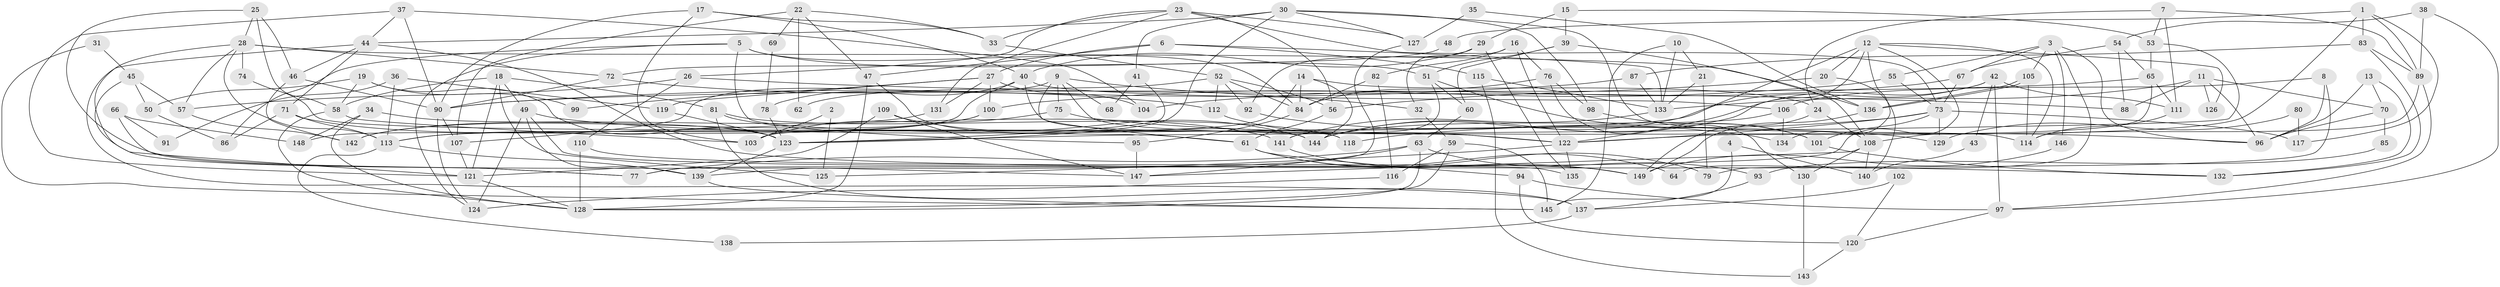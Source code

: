 // coarse degree distribution, {10: 0.01694915254237288, 2: 0.13559322033898305, 12: 0.05084745762711865, 11: 0.01694915254237288, 20: 0.01694915254237288, 7: 0.0847457627118644, 6: 0.13559322033898305, 3: 0.1864406779661017, 9: 0.06779661016949153, 15: 0.01694915254237288, 14: 0.01694915254237288, 17: 0.01694915254237288, 13: 0.05084745762711865, 4: 0.1016949152542373, 8: 0.01694915254237288, 5: 0.06779661016949153}
// Generated by graph-tools (version 1.1) at 2025/18/03/04/25 18:18:42]
// undirected, 149 vertices, 298 edges
graph export_dot {
graph [start="1"]
  node [color=gray90,style=filled];
  1;
  2;
  3;
  4;
  5;
  6;
  7;
  8;
  9;
  10;
  11;
  12;
  13;
  14;
  15;
  16;
  17;
  18;
  19;
  20;
  21;
  22;
  23;
  24;
  25;
  26;
  27;
  28;
  29;
  30;
  31;
  32;
  33;
  34;
  35;
  36;
  37;
  38;
  39;
  40;
  41;
  42;
  43;
  44;
  45;
  46;
  47;
  48;
  49;
  50;
  51;
  52;
  53;
  54;
  55;
  56;
  57;
  58;
  59;
  60;
  61;
  62;
  63;
  64;
  65;
  66;
  67;
  68;
  69;
  70;
  71;
  72;
  73;
  74;
  75;
  76;
  77;
  78;
  79;
  80;
  81;
  82;
  83;
  84;
  85;
  86;
  87;
  88;
  89;
  90;
  91;
  92;
  93;
  94;
  95;
  96;
  97;
  98;
  99;
  100;
  101;
  102;
  103;
  104;
  105;
  106;
  107;
  108;
  109;
  110;
  111;
  112;
  113;
  114;
  115;
  116;
  117;
  118;
  119;
  120;
  121;
  122;
  123;
  124;
  125;
  126;
  127;
  128;
  129;
  130;
  131;
  132;
  133;
  134;
  135;
  136;
  137;
  138;
  139;
  140;
  141;
  142;
  143;
  144;
  145;
  146;
  147;
  148;
  149;
  1 -- 89;
  1 -- 122;
  1 -- 48;
  1 -- 83;
  1 -- 117;
  2 -- 125;
  2 -- 103;
  3 -- 55;
  3 -- 105;
  3 -- 64;
  3 -- 67;
  3 -- 96;
  3 -- 146;
  4 -- 140;
  4 -- 145;
  5 -- 124;
  5 -- 51;
  5 -- 61;
  5 -- 84;
  5 -- 86;
  6 -- 27;
  6 -- 133;
  6 -- 47;
  6 -- 115;
  7 -- 89;
  7 -- 111;
  7 -- 24;
  7 -- 53;
  8 -- 79;
  8 -- 96;
  8 -- 106;
  9 -- 61;
  9 -- 122;
  9 -- 32;
  9 -- 68;
  9 -- 75;
  9 -- 107;
  10 -- 145;
  10 -- 133;
  10 -- 21;
  11 -- 96;
  11 -- 88;
  11 -- 70;
  11 -- 126;
  11 -- 133;
  12 -- 144;
  12 -- 114;
  12 -- 20;
  12 -- 77;
  12 -- 122;
  12 -- 126;
  12 -- 134;
  13 -- 70;
  13 -- 96;
  13 -- 132;
  14 -- 144;
  14 -- 24;
  14 -- 84;
  14 -- 103;
  15 -- 39;
  15 -- 53;
  15 -- 29;
  16 -- 76;
  16 -- 122;
  16 -- 82;
  16 -- 92;
  17 -- 103;
  17 -- 90;
  17 -- 33;
  17 -- 40;
  18 -- 121;
  18 -- 49;
  18 -- 58;
  18 -- 81;
  18 -- 125;
  19 -- 50;
  19 -- 58;
  19 -- 99;
  19 -- 123;
  20 -- 56;
  20 -- 140;
  21 -- 133;
  21 -- 79;
  22 -- 33;
  22 -- 107;
  22 -- 47;
  22 -- 62;
  22 -- 69;
  23 -- 33;
  23 -- 73;
  23 -- 26;
  23 -- 56;
  23 -- 127;
  23 -- 131;
  24 -- 108;
  24 -- 149;
  25 -- 46;
  25 -- 147;
  25 -- 28;
  25 -- 58;
  26 -- 110;
  26 -- 57;
  26 -- 88;
  27 -- 131;
  27 -- 100;
  27 -- 99;
  27 -- 104;
  27 -- 119;
  28 -- 72;
  28 -- 57;
  28 -- 74;
  28 -- 77;
  28 -- 113;
  28 -- 136;
  29 -- 40;
  29 -- 32;
  29 -- 135;
  30 -- 123;
  30 -- 44;
  30 -- 41;
  30 -- 98;
  30 -- 114;
  30 -- 127;
  31 -- 145;
  31 -- 45;
  32 -- 59;
  33 -- 52;
  34 -- 123;
  34 -- 128;
  34 -- 148;
  35 -- 127;
  35 -- 136;
  36 -- 119;
  36 -- 113;
  36 -- 91;
  37 -- 104;
  37 -- 121;
  37 -- 44;
  37 -- 90;
  38 -- 89;
  38 -- 54;
  38 -- 97;
  39 -- 108;
  39 -- 60;
  39 -- 51;
  40 -- 106;
  40 -- 78;
  40 -- 118;
  40 -- 148;
  41 -- 123;
  41 -- 68;
  42 -- 97;
  42 -- 111;
  42 -- 43;
  42 -- 113;
  42 -- 144;
  43 -- 140;
  44 -- 132;
  44 -- 46;
  44 -- 71;
  44 -- 137;
  45 -- 121;
  45 -- 57;
  45 -- 50;
  46 -- 90;
  46 -- 142;
  47 -- 128;
  47 -- 144;
  48 -- 72;
  49 -- 139;
  49 -- 135;
  49 -- 124;
  49 -- 129;
  50 -- 86;
  51 -- 141;
  51 -- 60;
  51 -- 101;
  52 -- 84;
  52 -- 92;
  52 -- 56;
  52 -- 62;
  52 -- 112;
  53 -- 123;
  53 -- 65;
  54 -- 67;
  54 -- 65;
  54 -- 88;
  55 -- 100;
  55 -- 73;
  56 -- 61;
  57 -- 142;
  58 -- 103;
  58 -- 128;
  59 -- 128;
  59 -- 116;
  59 -- 145;
  60 -- 63;
  61 -- 64;
  61 -- 79;
  61 -- 94;
  63 -- 128;
  63 -- 77;
  63 -- 93;
  63 -- 147;
  65 -- 90;
  65 -- 108;
  65 -- 111;
  66 -- 148;
  66 -- 77;
  66 -- 91;
  67 -- 73;
  67 -- 104;
  69 -- 78;
  70 -- 96;
  70 -- 85;
  71 -- 113;
  71 -- 86;
  71 -- 141;
  72 -- 90;
  72 -- 112;
  73 -- 118;
  73 -- 101;
  73 -- 117;
  73 -- 122;
  73 -- 129;
  74 -- 144;
  75 -- 103;
  75 -- 96;
  76 -- 84;
  76 -- 98;
  76 -- 130;
  78 -- 123;
  80 -- 117;
  80 -- 129;
  81 -- 95;
  81 -- 118;
  81 -- 137;
  82 -- 84;
  82 -- 116;
  83 -- 87;
  83 -- 89;
  83 -- 132;
  84 -- 95;
  85 -- 93;
  87 -- 90;
  87 -- 133;
  89 -- 97;
  89 -- 114;
  90 -- 124;
  90 -- 107;
  92 -- 134;
  93 -- 137;
  94 -- 120;
  94 -- 97;
  95 -- 147;
  97 -- 120;
  98 -- 101;
  100 -- 113;
  100 -- 142;
  101 -- 132;
  102 -- 120;
  102 -- 137;
  105 -- 136;
  105 -- 136;
  105 -- 114;
  106 -- 144;
  106 -- 134;
  107 -- 121;
  108 -- 147;
  108 -- 130;
  108 -- 140;
  109 -- 121;
  109 -- 144;
  109 -- 147;
  110 -- 128;
  110 -- 149;
  111 -- 114;
  112 -- 122;
  113 -- 138;
  113 -- 139;
  115 -- 133;
  115 -- 143;
  116 -- 124;
  119 -- 123;
  120 -- 143;
  121 -- 128;
  122 -- 125;
  122 -- 135;
  123 -- 139;
  127 -- 139;
  130 -- 143;
  131 -- 142;
  133 -- 141;
  136 -- 149;
  137 -- 138;
  139 -- 145;
  141 -- 149;
  146 -- 149;
}

